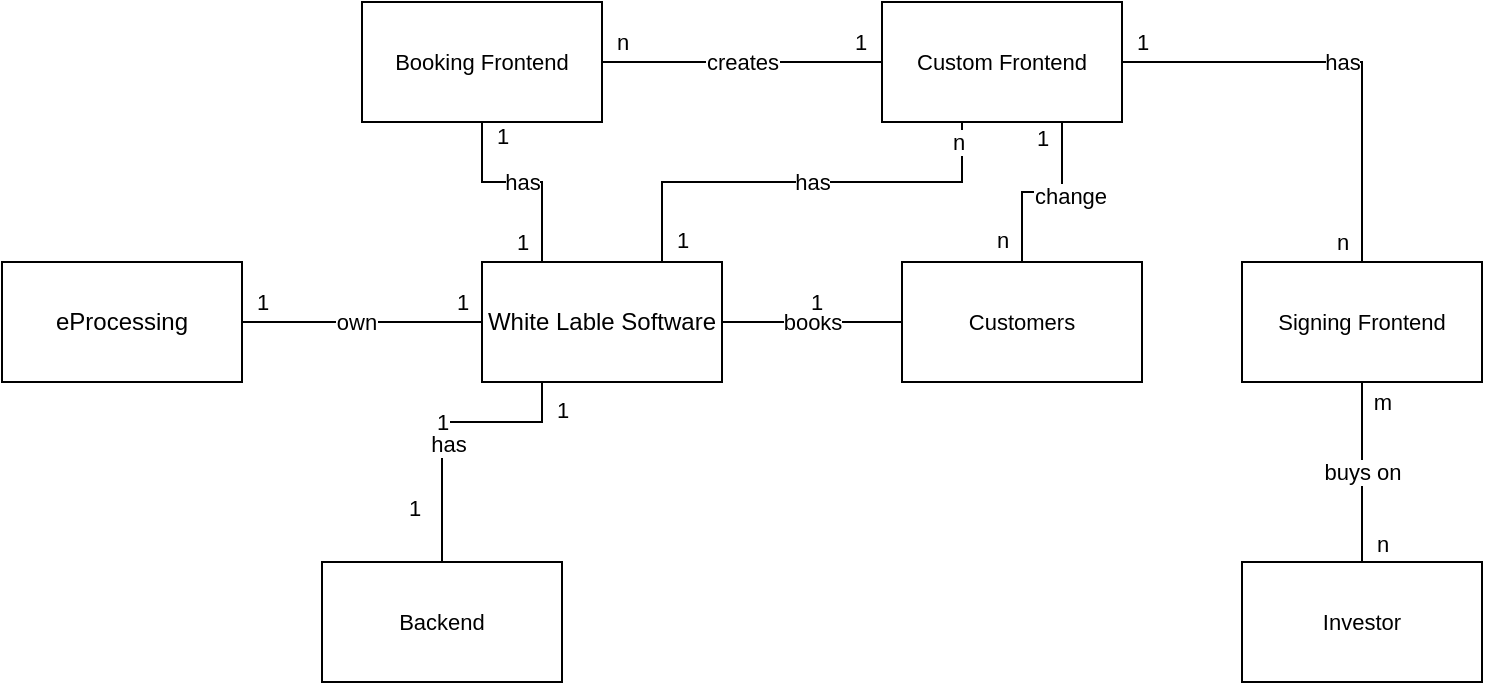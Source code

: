 <mxfile version="24.3.1" type="github">
  <diagram name="Page-1" id="929967ad-93f9-6ef4-fab6-5d389245f69c">
    <mxGraphModel dx="1024" dy="527" grid="1" gridSize="10" guides="1" tooltips="1" connect="1" arrows="1" fold="1" page="1" pageScale="1.5" pageWidth="1169" pageHeight="826" background="none" math="0" shadow="0">
      <root>
        <mxCell id="0" style=";html=1;" />
        <mxCell id="1" style=";html=1;" parent="0" />
        <mxCell id="hq8fzf2qRZ052dbeD5o2-4" style="edgeStyle=orthogonalEdgeStyle;rounded=0;orthogonalLoop=1;jettySize=auto;html=1;endArrow=none;endFill=0;" edge="1" parent="1" source="hq8fzf2qRZ052dbeD5o2-1" target="hq8fzf2qRZ052dbeD5o2-2">
          <mxGeometry relative="1" as="geometry" />
        </mxCell>
        <mxCell id="hq8fzf2qRZ052dbeD5o2-21" value="own" style="edgeLabel;html=1;align=center;verticalAlign=middle;resizable=0;points=[];fontFamily=Helvetica;fontSize=11;fontColor=default;labelBackgroundColor=default;" vertex="1" connectable="0" parent="hq8fzf2qRZ052dbeD5o2-4">
          <mxGeometry x="-0.049" y="-1" relative="1" as="geometry">
            <mxPoint y="-1" as="offset" />
          </mxGeometry>
        </mxCell>
        <mxCell id="hq8fzf2qRZ052dbeD5o2-23" value="1" style="edgeLabel;html=1;align=center;verticalAlign=middle;resizable=0;points=[];fontFamily=Helvetica;fontSize=11;fontColor=default;labelBackgroundColor=default;" vertex="1" connectable="0" parent="hq8fzf2qRZ052dbeD5o2-4">
          <mxGeometry x="0.598" relative="1" as="geometry">
            <mxPoint x="14" y="-10" as="offset" />
          </mxGeometry>
        </mxCell>
        <mxCell id="hq8fzf2qRZ052dbeD5o2-24" value="1" style="edgeLabel;html=1;align=center;verticalAlign=middle;resizable=0;points=[];fontFamily=Helvetica;fontSize=11;fontColor=default;labelBackgroundColor=default;" vertex="1" connectable="0" parent="hq8fzf2qRZ052dbeD5o2-4">
          <mxGeometry x="-0.534" relative="1" as="geometry">
            <mxPoint x="-18" y="-10" as="offset" />
          </mxGeometry>
        </mxCell>
        <mxCell id="hq8fzf2qRZ052dbeD5o2-1" value="eProcessing" style="html=1;whiteSpace=wrap;" vertex="1" parent="1">
          <mxGeometry x="120" y="170" width="120" height="60" as="geometry" />
        </mxCell>
        <mxCell id="hq8fzf2qRZ052dbeD5o2-19" value="has" style="edgeStyle=orthogonalEdgeStyle;rounded=0;orthogonalLoop=1;jettySize=auto;html=1;strokeColor=default;align=center;verticalAlign=middle;fontFamily=Helvetica;fontSize=11;fontColor=default;labelBackgroundColor=default;endArrow=none;endFill=0;exitX=0.25;exitY=0;exitDx=0;exitDy=0;entryX=0.5;entryY=1;entryDx=0;entryDy=0;" edge="1" parent="1" source="hq8fzf2qRZ052dbeD5o2-2" target="hq8fzf2qRZ052dbeD5o2-10">
          <mxGeometry relative="1" as="geometry">
            <Array as="points">
              <mxPoint x="390" y="130" />
              <mxPoint x="360" y="130" />
            </Array>
            <mxPoint as="offset" />
          </mxGeometry>
        </mxCell>
        <mxCell id="hq8fzf2qRZ052dbeD5o2-30" value="1" style="edgeLabel;html=1;align=center;verticalAlign=middle;resizable=0;points=[];fontFamily=Helvetica;fontSize=11;fontColor=default;labelBackgroundColor=default;" vertex="1" connectable="0" parent="hq8fzf2qRZ052dbeD5o2-19">
          <mxGeometry x="0.642" y="1" relative="1" as="geometry">
            <mxPoint x="21" y="42" as="offset" />
          </mxGeometry>
        </mxCell>
        <mxCell id="hq8fzf2qRZ052dbeD5o2-31" value="1" style="edgeLabel;html=1;align=center;verticalAlign=middle;resizable=0;points=[];fontFamily=Helvetica;fontSize=11;fontColor=default;labelBackgroundColor=default;" vertex="1" connectable="0" parent="hq8fzf2qRZ052dbeD5o2-19">
          <mxGeometry x="0.622" y="4" relative="1" as="geometry">
            <mxPoint x="14" y="-12" as="offset" />
          </mxGeometry>
        </mxCell>
        <mxCell id="hq8fzf2qRZ052dbeD5o2-20" value="1" style="edgeStyle=orthogonalEdgeStyle;rounded=0;orthogonalLoop=1;jettySize=auto;html=1;strokeColor=default;align=center;verticalAlign=middle;fontFamily=Helvetica;fontSize=11;fontColor=default;labelBackgroundColor=default;endArrow=none;endFill=0;" edge="1" parent="1" source="hq8fzf2qRZ052dbeD5o2-2" target="hq8fzf2qRZ052dbeD5o2-7">
          <mxGeometry relative="1" as="geometry">
            <Array as="points">
              <mxPoint x="390" y="250" />
              <mxPoint x="340" y="250" />
            </Array>
          </mxGeometry>
        </mxCell>
        <mxCell id="hq8fzf2qRZ052dbeD5o2-22" value="has" style="edgeLabel;html=1;align=center;verticalAlign=middle;resizable=0;points=[];fontFamily=Helvetica;fontSize=11;fontColor=default;labelBackgroundColor=default;" vertex="1" connectable="0" parent="hq8fzf2qRZ052dbeD5o2-20">
          <mxGeometry x="0.153" y="-1" relative="1" as="geometry">
            <mxPoint x="4" as="offset" />
          </mxGeometry>
        </mxCell>
        <mxCell id="hq8fzf2qRZ052dbeD5o2-28" value="1" style="edgeLabel;html=1;align=center;verticalAlign=middle;resizable=0;points=[];fontFamily=Helvetica;fontSize=11;fontColor=default;labelBackgroundColor=default;" vertex="1" connectable="0" parent="hq8fzf2qRZ052dbeD5o2-20">
          <mxGeometry x="-0.717" relative="1" as="geometry">
            <mxPoint x="10" y="-6" as="offset" />
          </mxGeometry>
        </mxCell>
        <mxCell id="hq8fzf2qRZ052dbeD5o2-29" value="1" style="edgeLabel;html=1;align=center;verticalAlign=middle;resizable=0;points=[];fontFamily=Helvetica;fontSize=11;fontColor=default;labelBackgroundColor=default;" vertex="1" connectable="0" parent="hq8fzf2qRZ052dbeD5o2-20">
          <mxGeometry x="0.713" y="-2" relative="1" as="geometry">
            <mxPoint x="-12" y="-7" as="offset" />
          </mxGeometry>
        </mxCell>
        <mxCell id="hq8fzf2qRZ052dbeD5o2-2" value="White Lable Software" style="html=1;whiteSpace=wrap;" vertex="1" parent="1">
          <mxGeometry x="360" y="170" width="120" height="60" as="geometry" />
        </mxCell>
        <mxCell id="hq8fzf2qRZ052dbeD5o2-7" value="Backend" style="html=1;whiteSpace=wrap;fontFamily=Helvetica;fontSize=11;fontColor=default;labelBackgroundColor=default;" vertex="1" parent="1">
          <mxGeometry x="280" y="320" width="120" height="60" as="geometry" />
        </mxCell>
        <mxCell id="hq8fzf2qRZ052dbeD5o2-32" style="edgeStyle=orthogonalEdgeStyle;rounded=0;orthogonalLoop=1;jettySize=auto;html=1;entryX=0.5;entryY=0;entryDx=0;entryDy=0;strokeColor=default;align=center;verticalAlign=middle;fontFamily=Helvetica;fontSize=11;fontColor=default;labelBackgroundColor=default;endArrow=none;endFill=0;exitX=0.75;exitY=1;exitDx=0;exitDy=0;" edge="1" parent="1" source="hq8fzf2qRZ052dbeD5o2-36" target="hq8fzf2qRZ052dbeD5o2-13">
          <mxGeometry relative="1" as="geometry">
            <mxPoint x="770" y="100" as="sourcePoint" />
            <mxPoint x="760" y="170" as="targetPoint" />
          </mxGeometry>
        </mxCell>
        <mxCell id="hq8fzf2qRZ052dbeD5o2-33" value="change" style="edgeLabel;html=1;align=center;verticalAlign=middle;resizable=0;points=[];fontFamily=Helvetica;fontSize=11;fontColor=default;labelBackgroundColor=default;" vertex="1" connectable="0" parent="hq8fzf2qRZ052dbeD5o2-32">
          <mxGeometry x="-0.223" y="-1" relative="1" as="geometry">
            <mxPoint x="4" y="3" as="offset" />
          </mxGeometry>
        </mxCell>
        <mxCell id="hq8fzf2qRZ052dbeD5o2-34" value="1" style="edgeLabel;html=1;align=center;verticalAlign=middle;resizable=0;points=[];fontFamily=Helvetica;fontSize=11;fontColor=default;labelBackgroundColor=default;" vertex="1" connectable="0" parent="hq8fzf2qRZ052dbeD5o2-32">
          <mxGeometry x="-0.69" y="-1" relative="1" as="geometry">
            <mxPoint x="-9" y="-6" as="offset" />
          </mxGeometry>
        </mxCell>
        <mxCell id="hq8fzf2qRZ052dbeD5o2-35" value="n" style="edgeLabel;html=1;align=center;verticalAlign=middle;resizable=0;points=[];fontFamily=Helvetica;fontSize=11;fontColor=default;labelBackgroundColor=default;" vertex="1" connectable="0" parent="hq8fzf2qRZ052dbeD5o2-32">
          <mxGeometry x="0.842" y="-1" relative="1" as="geometry">
            <mxPoint x="-9" y="-4" as="offset" />
          </mxGeometry>
        </mxCell>
        <mxCell id="hq8fzf2qRZ052dbeD5o2-37" value="creates" style="edgeStyle=orthogonalEdgeStyle;rounded=0;orthogonalLoop=1;jettySize=auto;html=1;entryX=0;entryY=0.5;entryDx=0;entryDy=0;strokeColor=default;align=center;verticalAlign=middle;fontFamily=Helvetica;fontSize=11;fontColor=default;labelBackgroundColor=default;endArrow=none;endFill=0;" edge="1" parent="1" source="hq8fzf2qRZ052dbeD5o2-10" target="hq8fzf2qRZ052dbeD5o2-36">
          <mxGeometry relative="1" as="geometry" />
        </mxCell>
        <mxCell id="hq8fzf2qRZ052dbeD5o2-41" value="1" style="edgeLabel;html=1;align=center;verticalAlign=middle;resizable=0;points=[];fontFamily=Helvetica;fontSize=11;fontColor=default;labelBackgroundColor=default;" vertex="1" connectable="0" parent="hq8fzf2qRZ052dbeD5o2-37">
          <mxGeometry x="0.152" y="1" relative="1" as="geometry">
            <mxPoint x="48" y="-9" as="offset" />
          </mxGeometry>
        </mxCell>
        <mxCell id="hq8fzf2qRZ052dbeD5o2-42" value="n" style="edgeLabel;html=1;align=center;verticalAlign=middle;resizable=0;points=[];fontFamily=Helvetica;fontSize=11;fontColor=default;labelBackgroundColor=default;" vertex="1" connectable="0" parent="hq8fzf2qRZ052dbeD5o2-37">
          <mxGeometry x="-0.487" y="2" relative="1" as="geometry">
            <mxPoint x="-26" y="-8" as="offset" />
          </mxGeometry>
        </mxCell>
        <mxCell id="hq8fzf2qRZ052dbeD5o2-10" value="Booking Frontend" style="html=1;whiteSpace=wrap;fontFamily=Helvetica;fontSize=11;fontColor=default;labelBackgroundColor=default;" vertex="1" parent="1">
          <mxGeometry x="300" y="40" width="120" height="60" as="geometry" />
        </mxCell>
        <mxCell id="hq8fzf2qRZ052dbeD5o2-18" value="books" style="edgeStyle=orthogonalEdgeStyle;rounded=0;orthogonalLoop=1;jettySize=auto;html=1;strokeColor=default;align=center;verticalAlign=middle;fontFamily=Helvetica;fontSize=11;fontColor=default;labelBackgroundColor=default;endArrow=none;endFill=0;" edge="1" parent="1" source="hq8fzf2qRZ052dbeD5o2-13" target="hq8fzf2qRZ052dbeD5o2-2">
          <mxGeometry relative="1" as="geometry" />
        </mxCell>
        <mxCell id="hq8fzf2qRZ052dbeD5o2-25" value="1" style="edgeLabel;html=1;align=center;verticalAlign=middle;resizable=0;points=[];fontFamily=Helvetica;fontSize=11;fontColor=default;labelBackgroundColor=default;" vertex="1" connectable="0" parent="hq8fzf2qRZ052dbeD5o2-18">
          <mxGeometry x="0.544" relative="1" as="geometry">
            <mxPoint x="26" y="-10" as="offset" />
          </mxGeometry>
        </mxCell>
        <mxCell id="hq8fzf2qRZ052dbeD5o2-26" value="n" style="edgeLabel;html=1;align=center;verticalAlign=middle;resizable=0;points=[];fontFamily=Helvetica;fontSize=11;fontColor=default;labelBackgroundColor=default;" vertex="1" connectable="0" parent="hq8fzf2qRZ052dbeD5o2-18">
          <mxGeometry x="0.594" y="1" relative="1" as="geometry">
            <mxPoint x="81" y="-11" as="offset" />
          </mxGeometry>
        </mxCell>
        <mxCell id="hq8fzf2qRZ052dbeD5o2-13" value="Customers" style="html=1;whiteSpace=wrap;fontFamily=Helvetica;fontSize=11;fontColor=default;labelBackgroundColor=default;" vertex="1" parent="1">
          <mxGeometry x="570" y="170" width="120" height="60" as="geometry" />
        </mxCell>
        <mxCell id="hq8fzf2qRZ052dbeD5o2-39" value="has" style="edgeStyle=orthogonalEdgeStyle;rounded=0;orthogonalLoop=1;jettySize=auto;html=1;entryX=0.75;entryY=0;entryDx=0;entryDy=0;strokeColor=default;align=center;verticalAlign=middle;fontFamily=Helvetica;fontSize=11;fontColor=default;labelBackgroundColor=default;endArrow=none;endFill=0;exitX=0.25;exitY=1;exitDx=0;exitDy=0;" edge="1" parent="1" source="hq8fzf2qRZ052dbeD5o2-36" target="hq8fzf2qRZ052dbeD5o2-2">
          <mxGeometry relative="1" as="geometry">
            <mxPoint x="620" y="120" as="sourcePoint" />
            <Array as="points">
              <mxPoint x="600" y="130" />
              <mxPoint x="450" y="130" />
            </Array>
          </mxGeometry>
        </mxCell>
        <mxCell id="hq8fzf2qRZ052dbeD5o2-44" value="n" style="edgeLabel;html=1;align=center;verticalAlign=middle;resizable=0;points=[];fontFamily=Helvetica;fontSize=11;fontColor=default;labelBackgroundColor=default;" vertex="1" connectable="0" parent="hq8fzf2qRZ052dbeD5o2-39">
          <mxGeometry x="-0.503" y="-3" relative="1" as="geometry">
            <mxPoint x="15" y="-17" as="offset" />
          </mxGeometry>
        </mxCell>
        <mxCell id="hq8fzf2qRZ052dbeD5o2-45" value="1" style="edgeLabel;html=1;align=center;verticalAlign=middle;resizable=0;points=[];fontFamily=Helvetica;fontSize=11;fontColor=default;labelBackgroundColor=default;" vertex="1" connectable="0" parent="hq8fzf2qRZ052dbeD5o2-39">
          <mxGeometry x="0.767" relative="1" as="geometry">
            <mxPoint x="10" y="16" as="offset" />
          </mxGeometry>
        </mxCell>
        <mxCell id="hq8fzf2qRZ052dbeD5o2-47" value="has" style="edgeStyle=orthogonalEdgeStyle;rounded=0;orthogonalLoop=1;jettySize=auto;html=1;strokeColor=default;align=center;verticalAlign=middle;fontFamily=Helvetica;fontSize=11;fontColor=default;labelBackgroundColor=default;endArrow=none;endFill=0;" edge="1" parent="1" source="hq8fzf2qRZ052dbeD5o2-36" target="hq8fzf2qRZ052dbeD5o2-46">
          <mxGeometry relative="1" as="geometry" />
        </mxCell>
        <mxCell id="hq8fzf2qRZ052dbeD5o2-49" value="1" style="edgeLabel;html=1;align=center;verticalAlign=middle;resizable=0;points=[];fontFamily=Helvetica;fontSize=11;fontColor=default;labelBackgroundColor=default;" vertex="1" connectable="0" parent="hq8fzf2qRZ052dbeD5o2-47">
          <mxGeometry x="-0.835" y="-3" relative="1" as="geometry">
            <mxPoint x="-8" y="-13" as="offset" />
          </mxGeometry>
        </mxCell>
        <mxCell id="hq8fzf2qRZ052dbeD5o2-50" value="n" style="edgeLabel;html=1;align=center;verticalAlign=middle;resizable=0;points=[];fontFamily=Helvetica;fontSize=11;fontColor=default;labelBackgroundColor=default;" vertex="1" connectable="0" parent="hq8fzf2qRZ052dbeD5o2-47">
          <mxGeometry x="0.547" y="3" relative="1" as="geometry">
            <mxPoint x="-13" y="40" as="offset" />
          </mxGeometry>
        </mxCell>
        <mxCell id="hq8fzf2qRZ052dbeD5o2-36" value="Custom Frontend" style="html=1;whiteSpace=wrap;fontFamily=Helvetica;fontSize=11;fontColor=default;labelBackgroundColor=default;" vertex="1" parent="1">
          <mxGeometry x="560" y="40" width="120" height="60" as="geometry" />
        </mxCell>
        <mxCell id="hq8fzf2qRZ052dbeD5o2-46" value="Signing Frontend" style="html=1;whiteSpace=wrap;fontFamily=Helvetica;fontSize=11;fontColor=default;labelBackgroundColor=default;" vertex="1" parent="1">
          <mxGeometry x="740" y="170" width="120" height="60" as="geometry" />
        </mxCell>
        <mxCell id="hq8fzf2qRZ052dbeD5o2-52" value="buys on" style="edgeStyle=orthogonalEdgeStyle;rounded=0;orthogonalLoop=1;jettySize=auto;html=1;strokeColor=default;align=center;verticalAlign=middle;fontFamily=Helvetica;fontSize=11;fontColor=default;labelBackgroundColor=default;endArrow=none;endFill=0;entryX=0.5;entryY=1;entryDx=0;entryDy=0;exitX=0.5;exitY=0;exitDx=0;exitDy=0;" edge="1" parent="1" source="hq8fzf2qRZ052dbeD5o2-51" target="hq8fzf2qRZ052dbeD5o2-46">
          <mxGeometry relative="1" as="geometry">
            <mxPoint x="890" y="270" as="targetPoint" />
            <Array as="points">
              <mxPoint x="800" y="290" />
              <mxPoint x="800" y="290" />
            </Array>
          </mxGeometry>
        </mxCell>
        <mxCell id="hq8fzf2qRZ052dbeD5o2-53" value="n" style="edgeLabel;html=1;align=center;verticalAlign=middle;resizable=0;points=[];fontFamily=Helvetica;fontSize=11;fontColor=default;labelBackgroundColor=default;" vertex="1" connectable="0" parent="hq8fzf2qRZ052dbeD5o2-52">
          <mxGeometry x="0.105" y="-2" relative="1" as="geometry">
            <mxPoint x="8" y="40" as="offset" />
          </mxGeometry>
        </mxCell>
        <mxCell id="hq8fzf2qRZ052dbeD5o2-54" value="m" style="edgeLabel;html=1;align=center;verticalAlign=middle;resizable=0;points=[];fontFamily=Helvetica;fontSize=11;fontColor=default;labelBackgroundColor=default;" vertex="1" connectable="0" parent="hq8fzf2qRZ052dbeD5o2-52">
          <mxGeometry x="0.644" y="2" relative="1" as="geometry">
            <mxPoint x="12" y="-6" as="offset" />
          </mxGeometry>
        </mxCell>
        <mxCell id="hq8fzf2qRZ052dbeD5o2-51" value="Investor" style="html=1;whiteSpace=wrap;fontFamily=Helvetica;fontSize=11;fontColor=default;labelBackgroundColor=default;" vertex="1" parent="1">
          <mxGeometry x="740" y="320" width="120" height="60" as="geometry" />
        </mxCell>
      </root>
    </mxGraphModel>
  </diagram>
</mxfile>
